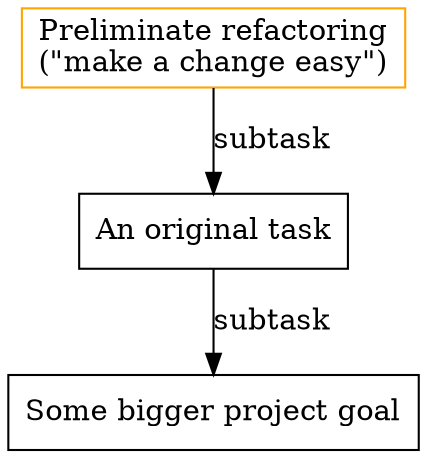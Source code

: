 digraph g {
node [shape=box];
edge [color=black];

others [label="Some bigger project goal"];
0 [label="An original task"];
2 [label="Preliminate refactoring
(&quot;make a change easy&quot;)", color=orange];
0 -> others [label="subtask"];
2 -> 0 [label="subtask"];
}
